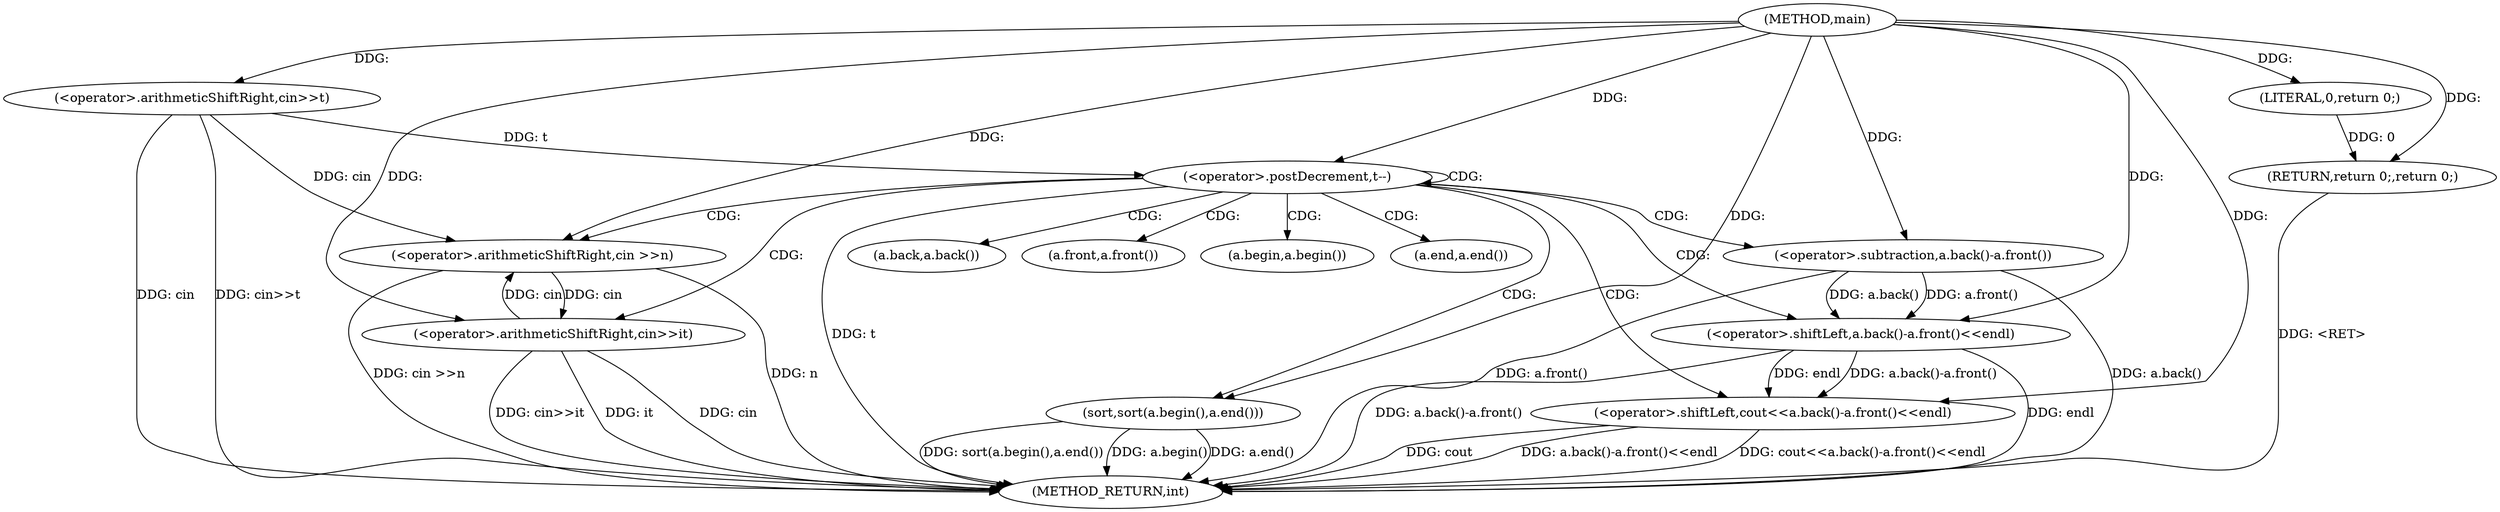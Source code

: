 digraph "main" {  
"1000101" [label = "(METHOD,main)" ]
"1000132" [label = "(METHOD_RETURN,int)" ]
"1000104" [label = "(<operator>.arithmeticShiftRight,cin>>t)" ]
"1000130" [label = "(RETURN,return 0;,return 0;)" ]
"1000108" [label = "(<operator>.postDecrement,t--)" ]
"1000131" [label = "(LITERAL,0,return 0;)" ]
"1000112" [label = "(<operator>.arithmeticShiftRight,cin >>n)" ]
"1000117" [label = "(<operator>.arithmeticShiftRight,cin>>it)" ]
"1000120" [label = "(sort,sort(a.begin(),a.end()))" ]
"1000123" [label = "(<operator>.shiftLeft,cout<<a.back()-a.front()<<endl)" ]
"1000125" [label = "(<operator>.shiftLeft,a.back()-a.front()<<endl)" ]
"1000126" [label = "(<operator>.subtraction,a.back()-a.front())" ]
"1000121" [label = "(a.begin,a.begin())" ]
"1000122" [label = "(a.end,a.end())" ]
"1000127" [label = "(a.back,a.back())" ]
"1000128" [label = "(a.front,a.front())" ]
  "1000104" -> "1000132"  [ label = "DDG: cin"] 
  "1000104" -> "1000132"  [ label = "DDG: cin>>t"] 
  "1000108" -> "1000132"  [ label = "DDG: t"] 
  "1000112" -> "1000132"  [ label = "DDG: n"] 
  "1000112" -> "1000132"  [ label = "DDG: cin >>n"] 
  "1000117" -> "1000132"  [ label = "DDG: cin"] 
  "1000117" -> "1000132"  [ label = "DDG: cin>>it"] 
  "1000120" -> "1000132"  [ label = "DDG: a.begin()"] 
  "1000120" -> "1000132"  [ label = "DDG: a.end()"] 
  "1000120" -> "1000132"  [ label = "DDG: sort(a.begin(),a.end())"] 
  "1000126" -> "1000132"  [ label = "DDG: a.back()"] 
  "1000126" -> "1000132"  [ label = "DDG: a.front()"] 
  "1000125" -> "1000132"  [ label = "DDG: a.back()-a.front()"] 
  "1000123" -> "1000132"  [ label = "DDG: a.back()-a.front()<<endl"] 
  "1000123" -> "1000132"  [ label = "DDG: cout<<a.back()-a.front()<<endl"] 
  "1000130" -> "1000132"  [ label = "DDG: <RET>"] 
  "1000125" -> "1000132"  [ label = "DDG: endl"] 
  "1000123" -> "1000132"  [ label = "DDG: cout"] 
  "1000117" -> "1000132"  [ label = "DDG: it"] 
  "1000131" -> "1000130"  [ label = "DDG: 0"] 
  "1000101" -> "1000130"  [ label = "DDG: "] 
  "1000101" -> "1000104"  [ label = "DDG: "] 
  "1000101" -> "1000131"  [ label = "DDG: "] 
  "1000104" -> "1000108"  [ label = "DDG: t"] 
  "1000101" -> "1000108"  [ label = "DDG: "] 
  "1000104" -> "1000112"  [ label = "DDG: cin"] 
  "1000117" -> "1000112"  [ label = "DDG: cin"] 
  "1000101" -> "1000112"  [ label = "DDG: "] 
  "1000112" -> "1000117"  [ label = "DDG: cin"] 
  "1000101" -> "1000117"  [ label = "DDG: "] 
  "1000101" -> "1000120"  [ label = "DDG: "] 
  "1000101" -> "1000123"  [ label = "DDG: "] 
  "1000125" -> "1000123"  [ label = "DDG: endl"] 
  "1000125" -> "1000123"  [ label = "DDG: a.back()-a.front()"] 
  "1000126" -> "1000125"  [ label = "DDG: a.front()"] 
  "1000126" -> "1000125"  [ label = "DDG: a.back()"] 
  "1000101" -> "1000125"  [ label = "DDG: "] 
  "1000101" -> "1000126"  [ label = "DDG: "] 
  "1000108" -> "1000112"  [ label = "CDG: "] 
  "1000108" -> "1000128"  [ label = "CDG: "] 
  "1000108" -> "1000121"  [ label = "CDG: "] 
  "1000108" -> "1000123"  [ label = "CDG: "] 
  "1000108" -> "1000125"  [ label = "CDG: "] 
  "1000108" -> "1000108"  [ label = "CDG: "] 
  "1000108" -> "1000120"  [ label = "CDG: "] 
  "1000108" -> "1000117"  [ label = "CDG: "] 
  "1000108" -> "1000127"  [ label = "CDG: "] 
  "1000108" -> "1000122"  [ label = "CDG: "] 
  "1000108" -> "1000126"  [ label = "CDG: "] 
}

